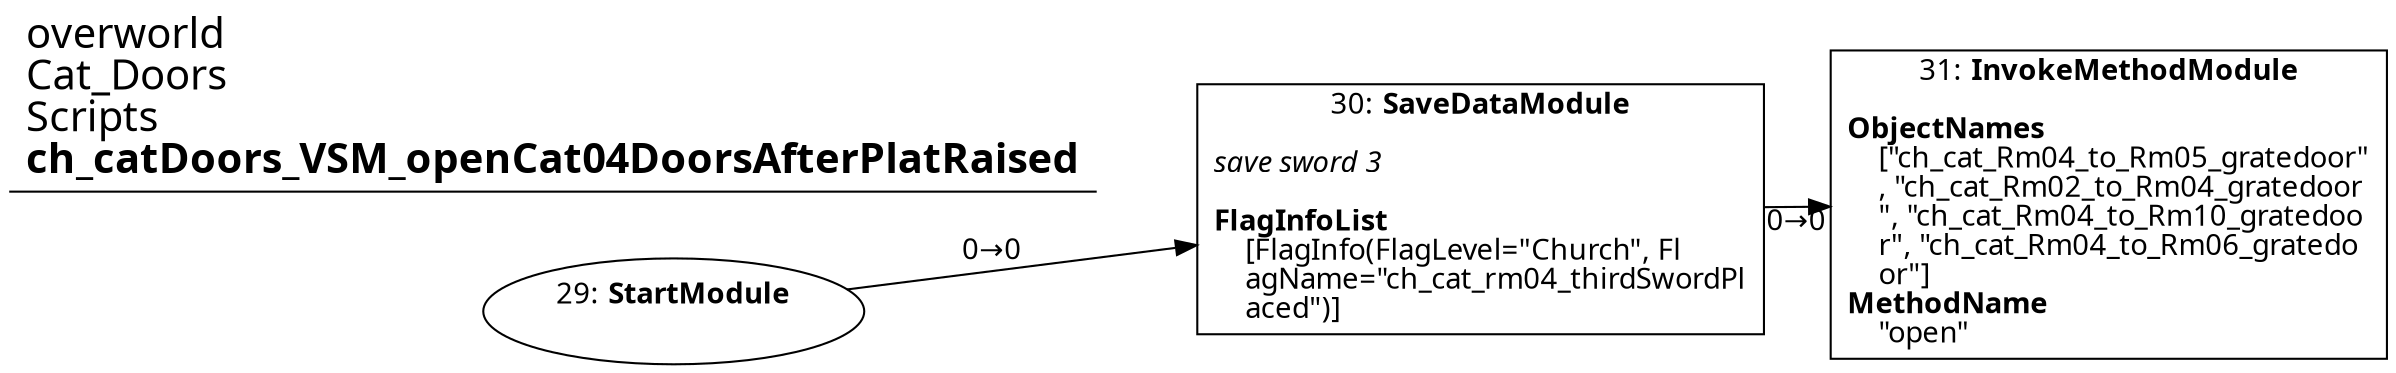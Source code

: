 digraph {
    layout = fdp;
    overlap = prism;
    sep = "+16";
    splines = spline;

    node [ shape = box ];

    graph [ fontname = "Segoe UI" ];
    node [ fontname = "Segoe UI" ];
    edge [ fontname = "Segoe UI" ];

    29 [ label = <29: <b>StartModule</b><br/><br/>> ];
    29 [ shape = oval ]
    29 [ pos = "0.28300002,-0.809!" ];
    29 -> 30 [ label = "0→0" ];

    30 [ label = <30: <b>SaveDataModule</b><br/><br/><i>save sword 3<br align="left"/></i><br align="left"/><b>FlagInfoList</b><br align="left"/>    [FlagInfo(FlagLevel=&quot;Church&quot;, Fl<br align="left"/>    agName=&quot;ch_cat_rm04_thirdSwordPl<br align="left"/>    aced&quot;)]<br align="left"/>> ];
    30 [ pos = "0.49400002,-0.809!" ];
    30 -> 31 [ label = "0→0" ];

    31 [ label = <31: <b>InvokeMethodModule</b><br/><br/><b>ObjectNames</b><br align="left"/>    [&quot;ch_cat_Rm04_to_Rm05_gratedoor&quot;<br align="left"/>    , &quot;ch_cat_Rm02_to_Rm04_gratedoor<br align="left"/>    &quot;, &quot;ch_cat_Rm04_to_Rm10_gratedoo<br align="left"/>    r&quot;, &quot;ch_cat_Rm04_to_Rm06_gratedo<br align="left"/>    or&quot;]<br align="left"/><b>MethodName</b><br align="left"/>    &quot;open&quot;<br align="left"/>> ];
    31 [ pos = "0.72300005,-0.809!" ];

    title [ pos = "0.282,-0.808!" ];
    title [ shape = underline ];
    title [ label = <<font point-size="20">overworld<br align="left"/>Cat_Doors<br align="left"/>Scripts<br align="left"/><b>ch_catDoors_VSM_openCat04DoorsAfterPlatRaised</b><br align="left"/></font>> ];
}

